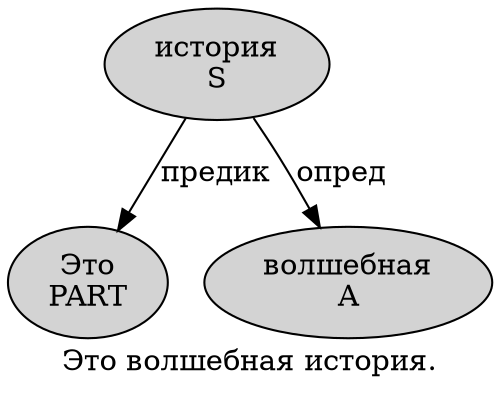 digraph SENTENCE_541 {
	graph [label="Это волшебная история."]
	node [style=filled]
		0 [label="Это
PART" color="" fillcolor=lightgray penwidth=1 shape=ellipse]
		1 [label="волшебная
A" color="" fillcolor=lightgray penwidth=1 shape=ellipse]
		2 [label="история
S" color="" fillcolor=lightgray penwidth=1 shape=ellipse]
			2 -> 0 [label="предик"]
			2 -> 1 [label="опред"]
}